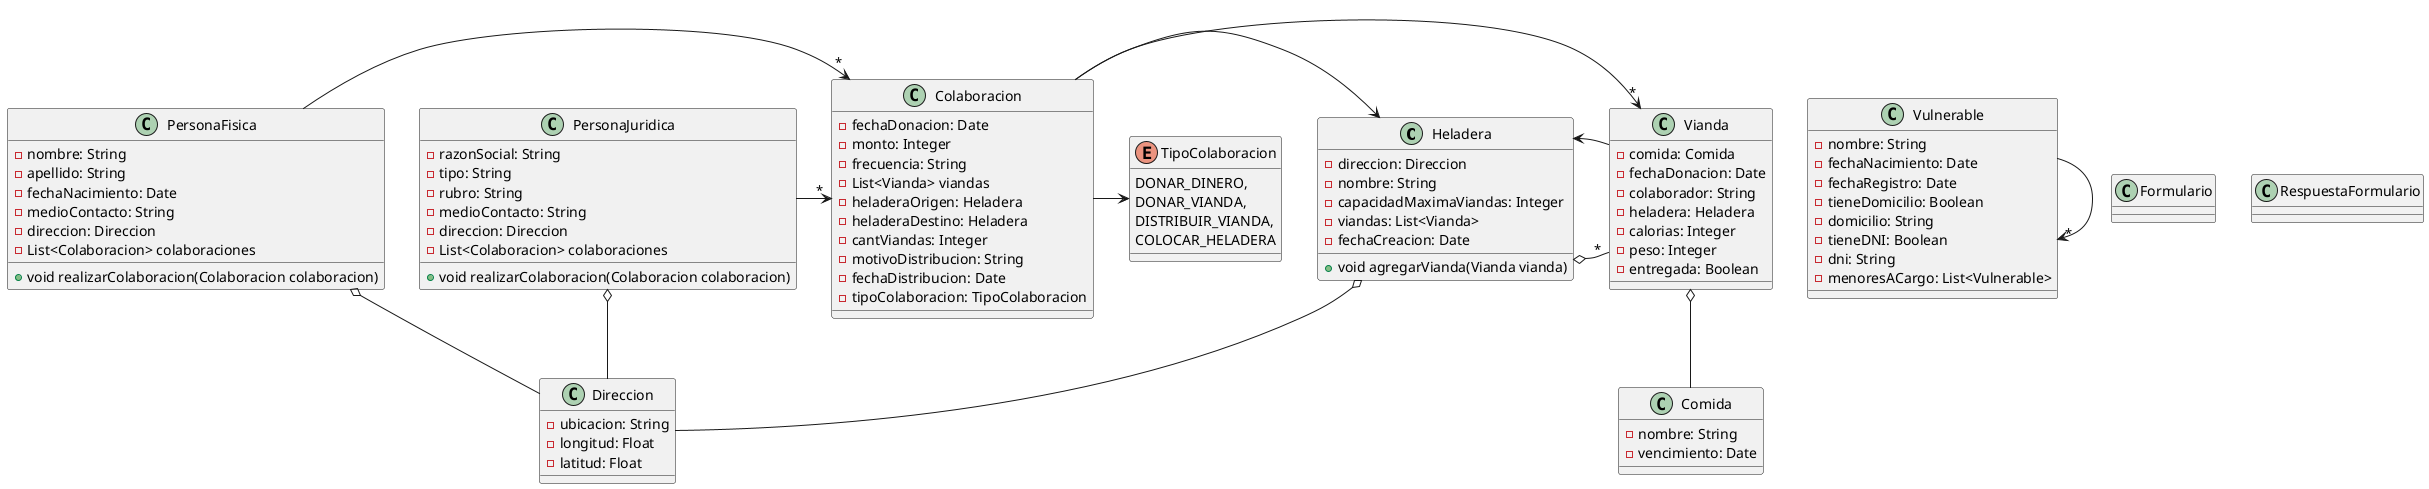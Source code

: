 @startuml

class Heladera {
    -direccion: Direccion
    -nombre: String
    -capacidadMaximaViandas: Integer
    -viandas: List<Vianda>
    -fechaCreacion: Date

    +void agregarVianda(Vianda vianda)
}

class Direccion {
    -ubicacion: String
    -longitud: Float
    -latitud: Float
}

class Vianda {
    -comida: Comida
    -fechaDonacion: Date
    -colaborador: String
    -heladera: Heladera
    -calorias: Integer
    -peso: Integer
    -entregada: Boolean
}

class Comida {
    -nombre: String
    -vencimiento: Date
}

class Vulnerable {
    -nombre: String
    -fechaNacimiento: Date
    -fechaRegistro: Date
    -tieneDomicilio: Boolean
    -domicilio: String
    -tieneDNI: Boolean
    -dni: String
    -menoresACargo: List<Vulnerable>
}

class PersonaFisica {
    -nombre: String
    -apellido: String
    -fechaNacimiento: Date
    -medioContacto: String
    -direccion: Direccion
    -List<Colaboracion> colaboraciones

    +void realizarColaboracion(Colaboracion colaboracion)
}

class PersonaJuridica {
    -razonSocial: String
    -tipo: String
    -rubro: String
    -medioContacto: String
    -direccion: Direccion
    -List<Colaboracion> colaboraciones

    +void realizarColaboracion(Colaboracion colaboracion)
}

class Colaboracion {
    -fechaDonacion: Date
    -monto: Integer
    -frecuencia: String
    -List<Vianda> viandas
    -heladeraOrigen: Heladera
    -heladeraDestino: Heladera
    -cantViandas: Integer
    -motivoDistribucion: String
    -fechaDistribucion: Date
    -tipoColaboracion: TipoColaboracion
}

'TODO'
class Formulario {
}

class RespuestaFormulario {
}

enum TipoColaboracion {
    DONAR_DINERO,
    DONAR_VIANDA,
    DISTRIBUIR_VIANDA,
    COLOCAR_HELADERA
}

Heladera o-"*" Vianda
Vianda -> Heladera
Colaboracion -> TipoColaboracion
PersonaFisica ->"*" Colaboracion
PersonaJuridica ->"*" Colaboracion
Colaboracion ->"*" Vianda
Colaboracion -> Heladera
Vulnerable ->"*" Vulnerable
Heladera o-- Direccion
PersonaFisica o-- Direccion
PersonaJuridica o-- Direccion
Vianda o-- Comida

@enduml